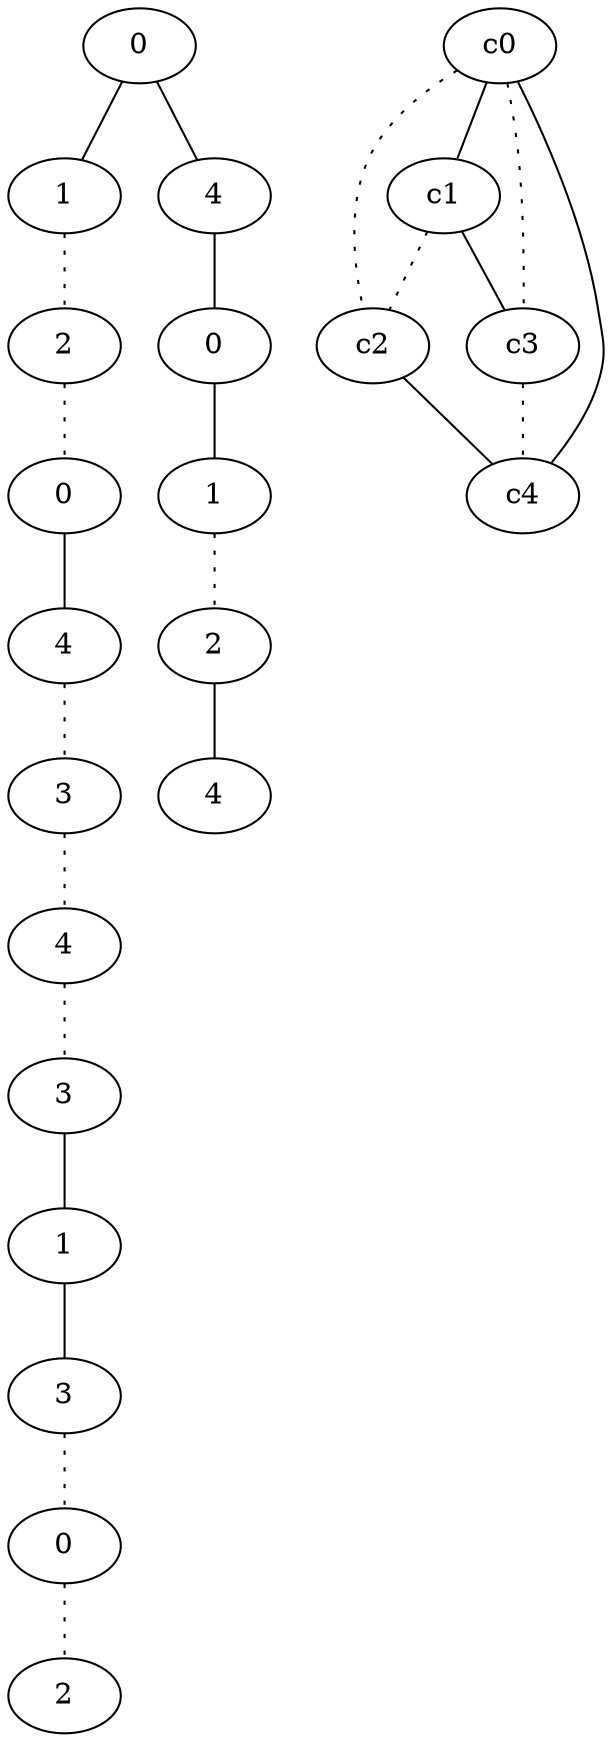 graph {
a0[label=0];
a1[label=1];
a2[label=2];
a3[label=0];
a4[label=4];
a5[label=3];
a6[label=4];
a7[label=3];
a8[label=1];
a9[label=3];
a10[label=0];
a11[label=2];
a12[label=4];
a13[label=0];
a14[label=1];
a15[label=2];
a16[label=4];
a0 -- a1;
a0 -- a12;
a1 -- a2 [style=dotted];
a2 -- a3 [style=dotted];
a3 -- a4;
a4 -- a5 [style=dotted];
a5 -- a6 [style=dotted];
a6 -- a7 [style=dotted];
a7 -- a8;
a8 -- a9;
a9 -- a10 [style=dotted];
a10 -- a11 [style=dotted];
a12 -- a13;
a13 -- a14;
a14 -- a15 [style=dotted];
a15 -- a16;
c0 -- c1;
c0 -- c2 [style=dotted];
c0 -- c3 [style=dotted];
c0 -- c4;
c1 -- c2 [style=dotted];
c1 -- c3;
c2 -- c4;
c3 -- c4 [style=dotted];
}
